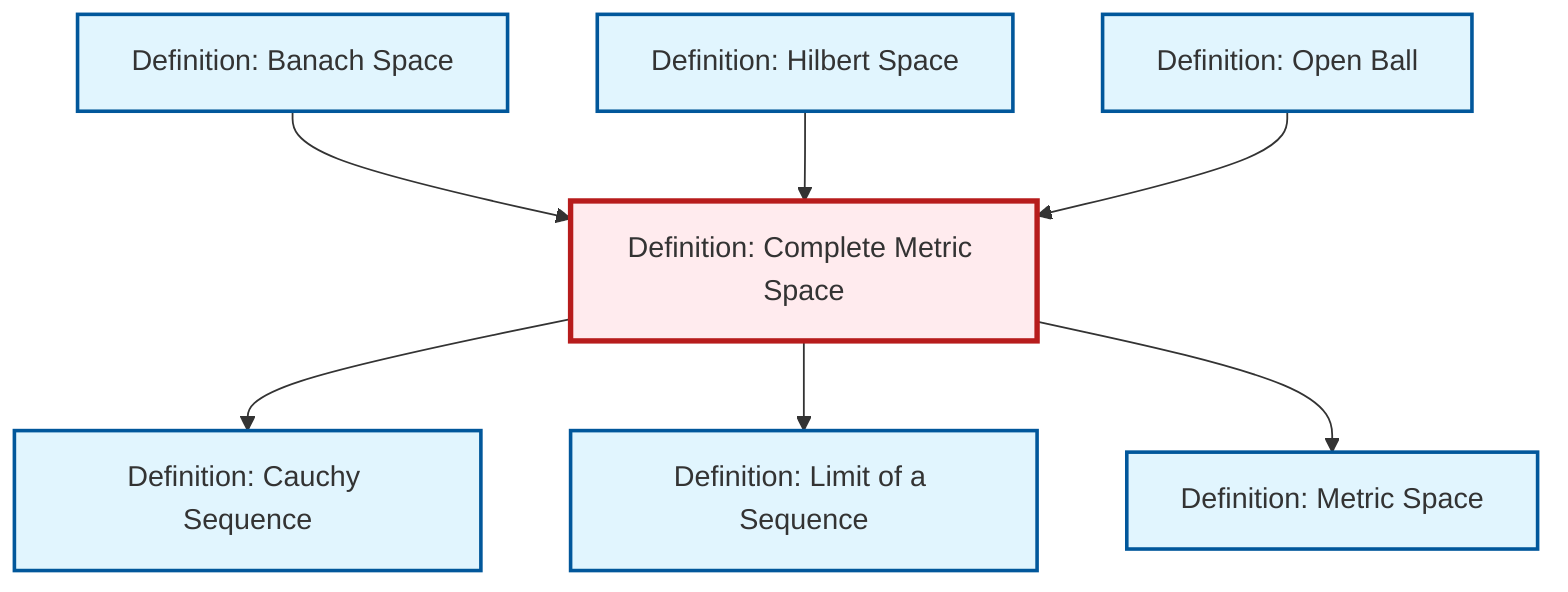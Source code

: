 graph TD
    classDef definition fill:#e1f5fe,stroke:#01579b,stroke-width:2px
    classDef theorem fill:#f3e5f5,stroke:#4a148c,stroke-width:2px
    classDef axiom fill:#fff3e0,stroke:#e65100,stroke-width:2px
    classDef example fill:#e8f5e9,stroke:#1b5e20,stroke-width:2px
    classDef current fill:#ffebee,stroke:#b71c1c,stroke-width:3px
    def-banach-space["Definition: Banach Space"]:::definition
    def-hilbert-space["Definition: Hilbert Space"]:::definition
    def-limit["Definition: Limit of a Sequence"]:::definition
    def-open-ball["Definition: Open Ball"]:::definition
    def-cauchy-sequence["Definition: Cauchy Sequence"]:::definition
    def-metric-space["Definition: Metric Space"]:::definition
    def-complete-metric-space["Definition: Complete Metric Space"]:::definition
    def-banach-space --> def-complete-metric-space
    def-complete-metric-space --> def-cauchy-sequence
    def-complete-metric-space --> def-limit
    def-hilbert-space --> def-complete-metric-space
    def-open-ball --> def-complete-metric-space
    def-complete-metric-space --> def-metric-space
    class def-complete-metric-space current